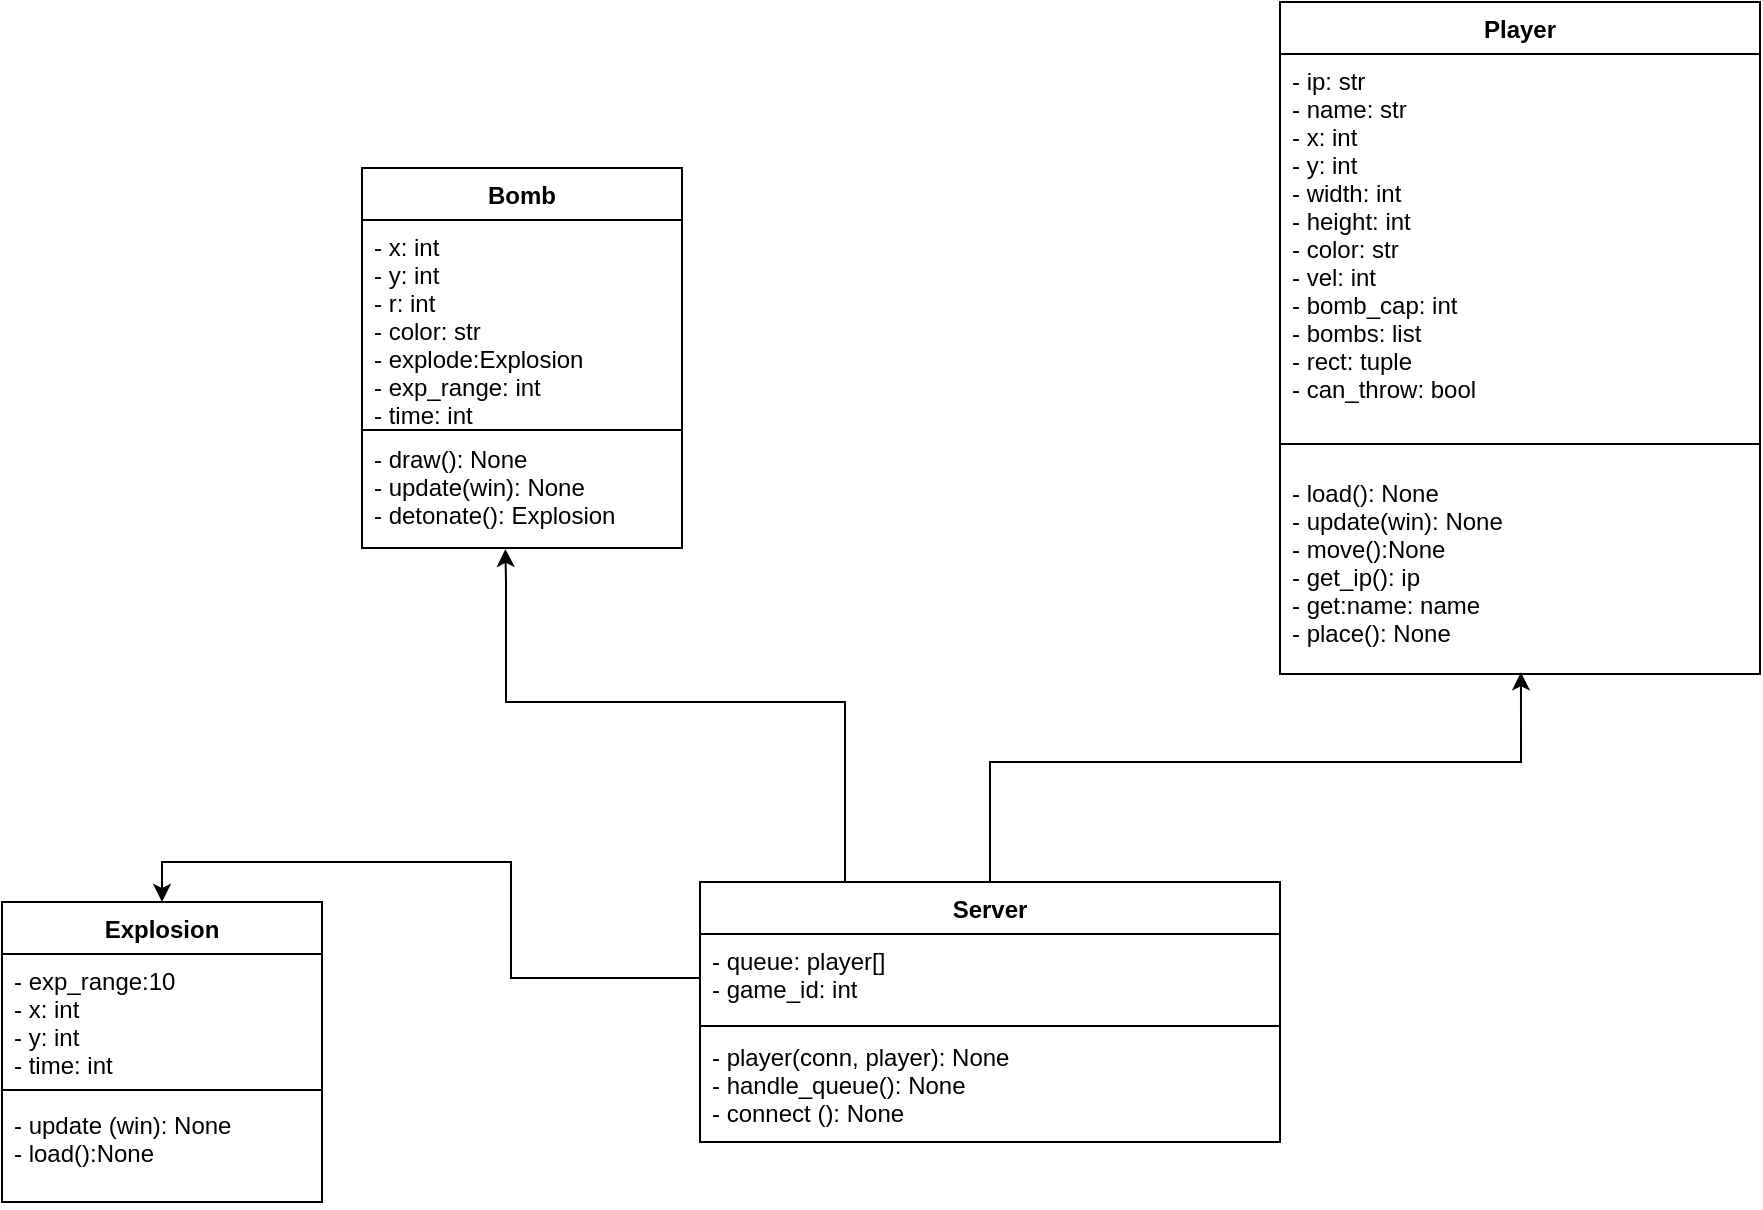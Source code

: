 <mxfile version="14.2.7" type="github">
  <diagram id="Wmp_nvGAifpqo0GNtrIs" name="Page-1">
    <mxGraphModel dx="2220" dy="1967" grid="1" gridSize="10" guides="1" tooltips="1" connect="1" arrows="1" fold="1" page="1" pageScale="1" pageWidth="827" pageHeight="1169" math="0" shadow="0">
      <root>
        <mxCell id="0" />
        <mxCell id="1" parent="0" />
        <mxCell id="6msiCI85SDnWUIfsM1__-15" style="edgeStyle=orthogonalEdgeStyle;rounded=0;orthogonalLoop=1;jettySize=auto;html=1;exitX=0.5;exitY=0;exitDx=0;exitDy=0;entryX=0.502;entryY=0.992;entryDx=0;entryDy=0;entryPerimeter=0;" parent="1" source="6msiCI85SDnWUIfsM1__-5" target="6msiCI85SDnWUIfsM1__-19" edge="1">
          <mxGeometry relative="1" as="geometry">
            <mxPoint x="721" y="59" as="targetPoint" />
            <Array as="points">
              <mxPoint x="414" y="90" />
              <mxPoint x="680" y="90" />
            </Array>
          </mxGeometry>
        </mxCell>
        <mxCell id="6msiCI85SDnWUIfsM1__-24" style="edgeStyle=orthogonalEdgeStyle;rounded=0;orthogonalLoop=1;jettySize=auto;html=1;exitX=0.25;exitY=0;exitDx=0;exitDy=0;entryX=0.448;entryY=1.008;entryDx=0;entryDy=0;entryPerimeter=0;" parent="1" source="6msiCI85SDnWUIfsM1__-5" target="6msiCI85SDnWUIfsM1__-23" edge="1">
          <mxGeometry relative="1" as="geometry">
            <Array as="points">
              <mxPoint x="342" y="60" />
              <mxPoint x="172" y="60" />
              <mxPoint x="172" />
            </Array>
          </mxGeometry>
        </mxCell>
        <mxCell id="6msiCI85SDnWUIfsM1__-5" value="Server" style="swimlane;fontStyle=1;align=center;verticalAlign=top;childLayout=stackLayout;horizontal=1;startSize=26;horizontalStack=0;resizeParent=1;resizeParentMax=0;resizeLast=0;collapsible=1;marginBottom=0;" parent="1" vertex="1">
          <mxGeometry x="269" y="150" width="290" height="130" as="geometry" />
        </mxCell>
        <mxCell id="6msiCI85SDnWUIfsM1__-6" value="- queue: player[]&#xa;- game_id: int" style="text;strokeColor=none;fillColor=none;align=left;verticalAlign=top;spacingLeft=4;spacingRight=4;overflow=hidden;rotatable=0;points=[[0,0.5],[1,0.5]];portConstraint=eastwest;" parent="6msiCI85SDnWUIfsM1__-5" vertex="1">
          <mxGeometry y="26" width="290" height="44" as="geometry" />
        </mxCell>
        <mxCell id="6msiCI85SDnWUIfsM1__-7" value="" style="line;strokeWidth=1;fillColor=none;align=left;verticalAlign=middle;spacingTop=-1;spacingLeft=3;spacingRight=3;rotatable=0;labelPosition=right;points=[];portConstraint=eastwest;" parent="6msiCI85SDnWUIfsM1__-5" vertex="1">
          <mxGeometry y="70" width="290" height="4" as="geometry" />
        </mxCell>
        <mxCell id="6msiCI85SDnWUIfsM1__-8" value="- player(conn, player): None&#xa;- handle_queue(): None&#xa;- connect (): None&#xa;" style="text;strokeColor=none;fillColor=none;align=left;verticalAlign=top;spacingLeft=4;spacingRight=4;overflow=hidden;rotatable=0;points=[[0,0.5],[1,0.5]];portConstraint=eastwest;" parent="6msiCI85SDnWUIfsM1__-5" vertex="1">
          <mxGeometry y="74" width="290" height="56" as="geometry" />
        </mxCell>
        <mxCell id="6msiCI85SDnWUIfsM1__-9" style="edgeStyle=orthogonalEdgeStyle;rounded=0;orthogonalLoop=1;jettySize=auto;html=1;exitX=1;exitY=0.5;exitDx=0;exitDy=0;" parent="6msiCI85SDnWUIfsM1__-5" source="6msiCI85SDnWUIfsM1__-6" target="6msiCI85SDnWUIfsM1__-6" edge="1">
          <mxGeometry relative="1" as="geometry" />
        </mxCell>
        <mxCell id="6msiCI85SDnWUIfsM1__-16" value="Player" style="swimlane;fontStyle=1;align=center;verticalAlign=top;childLayout=stackLayout;horizontal=1;startSize=26;horizontalStack=0;resizeParent=1;resizeParentMax=0;resizeLast=0;collapsible=1;marginBottom=0;" parent="1" vertex="1">
          <mxGeometry x="559" y="-290" width="240" height="336" as="geometry" />
        </mxCell>
        <mxCell id="6msiCI85SDnWUIfsM1__-17" value="- ip: str&#xa;- name: str &#xa;- x: int&#xa;- y: int&#xa;- width: int&#xa;- height: int&#xa;- color: str&#xa;- vel: int&#xa;- bomb_cap: int&#xa;- bombs: list&#xa;- rect: tuple&#xa;- can_throw: bool&#xa;&#xa;" style="text;strokeColor=none;fillColor=none;align=left;verticalAlign=top;spacingLeft=4;spacingRight=4;overflow=hidden;rotatable=0;points=[[0,0.5],[1,0.5]];portConstraint=eastwest;" parent="6msiCI85SDnWUIfsM1__-16" vertex="1">
          <mxGeometry y="26" width="240" height="184" as="geometry" />
        </mxCell>
        <mxCell id="6msiCI85SDnWUIfsM1__-18" value="" style="line;strokeWidth=1;fillColor=none;align=left;verticalAlign=middle;spacingTop=-1;spacingLeft=3;spacingRight=3;rotatable=0;labelPosition=right;points=[];portConstraint=eastwest;" parent="6msiCI85SDnWUIfsM1__-16" vertex="1">
          <mxGeometry y="210" width="240" height="22" as="geometry" />
        </mxCell>
        <mxCell id="6msiCI85SDnWUIfsM1__-19" value="- load(): None&#xa;- update(win): None&#xa;- move():None&#xa;- get_ip(): ip&#xa;- get:name: name&#xa;- place(): None" style="text;strokeColor=none;fillColor=none;align=left;verticalAlign=top;spacingLeft=4;spacingRight=4;overflow=hidden;rotatable=0;points=[[0,0.5],[1,0.5]];portConstraint=eastwest;" parent="6msiCI85SDnWUIfsM1__-16" vertex="1">
          <mxGeometry y="232" width="240" height="104" as="geometry" />
        </mxCell>
        <mxCell id="6msiCI85SDnWUIfsM1__-20" value="Bomb" style="swimlane;fontStyle=1;align=center;verticalAlign=top;childLayout=stackLayout;horizontal=1;startSize=26;horizontalStack=0;resizeParent=1;resizeParentMax=0;resizeLast=0;collapsible=1;marginBottom=0;" parent="1" vertex="1">
          <mxGeometry x="100" y="-207" width="160" height="190" as="geometry" />
        </mxCell>
        <mxCell id="6msiCI85SDnWUIfsM1__-21" value="- x: int&#xa;- y: int&#xa;- r: int&#xa;- color: str&#xa;- explode:Explosion&#xa;- exp_range: int&#xa;- time: int" style="text;strokeColor=none;fillColor=none;align=left;verticalAlign=top;spacingLeft=4;spacingRight=4;overflow=hidden;rotatable=0;points=[[0,0.5],[1,0.5]];portConstraint=eastwest;" parent="6msiCI85SDnWUIfsM1__-20" vertex="1">
          <mxGeometry y="26" width="160" height="104" as="geometry" />
        </mxCell>
        <mxCell id="6msiCI85SDnWUIfsM1__-22" value="" style="line;strokeWidth=1;fillColor=none;align=left;verticalAlign=middle;spacingTop=-1;spacingLeft=3;spacingRight=3;rotatable=0;labelPosition=right;points=[];portConstraint=eastwest;" parent="6msiCI85SDnWUIfsM1__-20" vertex="1">
          <mxGeometry y="130" width="160" height="2" as="geometry" />
        </mxCell>
        <mxCell id="6msiCI85SDnWUIfsM1__-23" value="- draw(): None&#xa;- update(win): None&#xa;- detonate(): Explosion" style="text;strokeColor=none;fillColor=none;align=left;verticalAlign=top;spacingLeft=4;spacingRight=4;overflow=hidden;rotatable=0;points=[[0,0.5],[1,0.5]];portConstraint=eastwest;" parent="6msiCI85SDnWUIfsM1__-20" vertex="1">
          <mxGeometry y="132" width="160" height="58" as="geometry" />
        </mxCell>
        <mxCell id="K1STaGKVm7pCON3N_At5-1" value="Explosion" style="swimlane;fontStyle=1;align=center;verticalAlign=top;childLayout=stackLayout;horizontal=1;startSize=26;horizontalStack=0;resizeParent=1;resizeParentMax=0;resizeLast=0;collapsible=1;marginBottom=0;" vertex="1" parent="1">
          <mxGeometry x="-80" y="160" width="160" height="150" as="geometry" />
        </mxCell>
        <mxCell id="K1STaGKVm7pCON3N_At5-2" value="- exp_range:10 &#xa;- x: int&#xa;- y: int&#xa;- time: int" style="text;strokeColor=none;fillColor=none;align=left;verticalAlign=top;spacingLeft=4;spacingRight=4;overflow=hidden;rotatable=0;points=[[0,0.5],[1,0.5]];portConstraint=eastwest;" vertex="1" parent="K1STaGKVm7pCON3N_At5-1">
          <mxGeometry y="26" width="160" height="64" as="geometry" />
        </mxCell>
        <mxCell id="K1STaGKVm7pCON3N_At5-3" value="" style="line;strokeWidth=1;fillColor=none;align=left;verticalAlign=middle;spacingTop=-1;spacingLeft=3;spacingRight=3;rotatable=0;labelPosition=right;points=[];portConstraint=eastwest;" vertex="1" parent="K1STaGKVm7pCON3N_At5-1">
          <mxGeometry y="90" width="160" height="8" as="geometry" />
        </mxCell>
        <mxCell id="K1STaGKVm7pCON3N_At5-4" value="- update (win): None&#xa;- load():None" style="text;strokeColor=none;fillColor=none;align=left;verticalAlign=top;spacingLeft=4;spacingRight=4;overflow=hidden;rotatable=0;points=[[0,0.5],[1,0.5]];portConstraint=eastwest;" vertex="1" parent="K1STaGKVm7pCON3N_At5-1">
          <mxGeometry y="98" width="160" height="52" as="geometry" />
        </mxCell>
        <mxCell id="K1STaGKVm7pCON3N_At5-5" style="edgeStyle=orthogonalEdgeStyle;rounded=0;orthogonalLoop=1;jettySize=auto;html=1;exitX=0;exitY=0.5;exitDx=0;exitDy=0;entryX=0.5;entryY=0;entryDx=0;entryDy=0;" edge="1" parent="1" source="6msiCI85SDnWUIfsM1__-6" target="K1STaGKVm7pCON3N_At5-1">
          <mxGeometry relative="1" as="geometry" />
        </mxCell>
      </root>
    </mxGraphModel>
  </diagram>
</mxfile>
